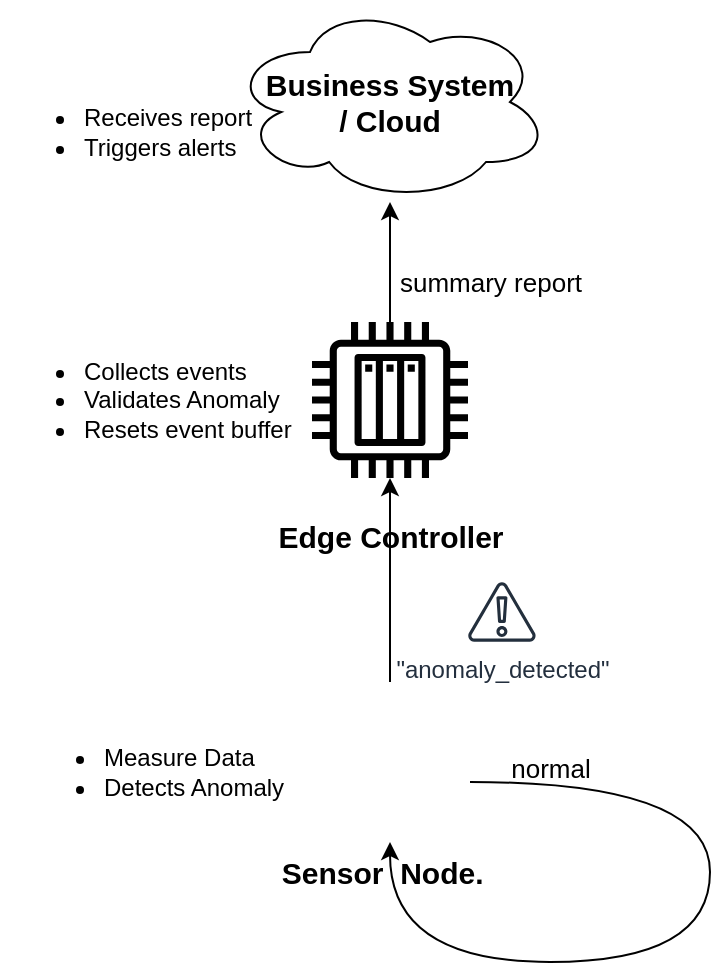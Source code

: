 <mxfile version="27.1.4">
  <diagram name="Seite-1" id="cLBjPwccnPh11wz8qvCx">
    <mxGraphModel dx="1426" dy="772" grid="1" gridSize="10" guides="1" tooltips="1" connect="1" arrows="1" fold="1" page="1" pageScale="1" pageWidth="827" pageHeight="1169" math="0" shadow="0">
      <root>
        <mxCell id="0" />
        <mxCell id="1" parent="0" />
        <mxCell id="zIm20l5blln_rBkpzBQ2-10" style="edgeStyle=orthogonalEdgeStyle;rounded=0;orthogonalLoop=1;jettySize=auto;html=1;" edge="1" parent="1" source="zIm20l5blln_rBkpzBQ2-1" target="zIm20l5blln_rBkpzBQ2-8">
          <mxGeometry relative="1" as="geometry" />
        </mxCell>
        <mxCell id="zIm20l5blln_rBkpzBQ2-1" value="&lt;font style=&quot;font-size: 15px;&quot;&gt;&lt;b&gt;Sensor&amp;nbsp; Node.&amp;nbsp;&amp;nbsp;&lt;/b&gt;&lt;/font&gt;" style="shape=image;html=1;verticalAlign=top;verticalLabelPosition=bottom;labelBackgroundColor=#ffffff;imageAspect=0;aspect=fixed;image=https://cdn3.iconfinder.com/data/icons/energy-and-power-glyph-24-px/24/Analog_device_gauge_gauge_meter_pressure_gauge_speedometer_1-128.png" vertex="1" parent="1">
          <mxGeometry x="350" y="490" width="80" height="80" as="geometry" />
        </mxCell>
        <mxCell id="zIm20l5blln_rBkpzBQ2-5" value="&quot;anomaly_detected&quot;" style="sketch=0;outlineConnect=0;fontColor=#232F3E;gradientColor=none;fillColor=#232F3D;strokeColor=none;dashed=0;verticalLabelPosition=bottom;verticalAlign=top;align=center;html=1;fontSize=12;fontStyle=0;aspect=fixed;pointerEvents=1;shape=mxgraph.aws4.alert;" vertex="1" parent="1">
          <mxGeometry x="429" y="440" width="33.92" height="30" as="geometry" />
        </mxCell>
        <mxCell id="zIm20l5blln_rBkpzBQ2-6" style="edgeStyle=orthogonalEdgeStyle;rounded=0;orthogonalLoop=1;jettySize=auto;html=1;curved=1;entryX=0.5;entryY=1;entryDx=0;entryDy=0;" edge="1" parent="1" source="zIm20l5blln_rBkpzBQ2-1" target="zIm20l5blln_rBkpzBQ2-1">
          <mxGeometry relative="1" as="geometry">
            <Array as="points">
              <mxPoint x="550" y="540" />
              <mxPoint x="550" y="630" />
              <mxPoint x="390" y="630" />
            </Array>
          </mxGeometry>
        </mxCell>
        <mxCell id="zIm20l5blln_rBkpzBQ2-7" value="&lt;font style=&quot;font-size: 13px;&quot;&gt;normal&lt;/font&gt;" style="text;html=1;align=center;verticalAlign=middle;resizable=0;points=[];autosize=1;strokeColor=none;fillColor=none;" vertex="1" parent="1">
          <mxGeometry x="440" y="518" width="60" height="30" as="geometry" />
        </mxCell>
        <mxCell id="zIm20l5blln_rBkpzBQ2-18" style="edgeStyle=orthogonalEdgeStyle;rounded=0;orthogonalLoop=1;jettySize=auto;html=1;" edge="1" parent="1" source="zIm20l5blln_rBkpzBQ2-8" target="zIm20l5blln_rBkpzBQ2-15">
          <mxGeometry relative="1" as="geometry" />
        </mxCell>
        <mxCell id="zIm20l5blln_rBkpzBQ2-8" value="&lt;h3&gt;&lt;font style=&quot;color: rgb(0, 0, 0); font-size: 15px;&quot;&gt;Edge Controller&lt;/font&gt;&lt;/h3&gt;" style="sketch=0;outlineConnect=0;dashed=0;verticalLabelPosition=bottom;verticalAlign=top;align=center;html=1;fontSize=12;fontStyle=0;aspect=fixed;pointerEvents=1;shape=mxgraph.aws4.iot_thing_plc;fillColor=light-dark(#000000, #198cc4);fontColor=#ffffff;strokeColor=#006EAF;" vertex="1" parent="1">
          <mxGeometry x="351" y="310" width="78" height="78" as="geometry" />
        </mxCell>
        <mxCell id="zIm20l5blln_rBkpzBQ2-15" value="&lt;font style=&quot;font-size: 15px;&quot;&gt;&lt;b style=&quot;&quot;&gt;Business System&lt;/b&gt;&lt;/font&gt;&lt;div&gt;&lt;font style=&quot;font-size: 15px;&quot;&gt;&lt;b style=&quot;&quot;&gt;/ Cloud&lt;/b&gt;&lt;/font&gt;&lt;/div&gt;" style="ellipse;shape=cloud;whiteSpace=wrap;html=1;" vertex="1" parent="1">
          <mxGeometry x="310" y="150" width="160" height="100" as="geometry" />
        </mxCell>
        <mxCell id="zIm20l5blln_rBkpzBQ2-16" value="&lt;ul&gt;&lt;li&gt;Measure Data&lt;/li&gt;&lt;li&gt;Detects Anomaly&lt;/li&gt;&lt;/ul&gt;" style="text;html=1;align=left;verticalAlign=middle;resizable=0;points=[];autosize=1;strokeColor=none;fillColor=none;" vertex="1" parent="1">
          <mxGeometry x="205" y="500" width="150" height="70" as="geometry" />
        </mxCell>
        <mxCell id="zIm20l5blln_rBkpzBQ2-17" value="&lt;ul&gt;&lt;li&gt;&lt;span style=&quot;background-color: transparent; color: light-dark(rgb(0, 0, 0), rgb(255, 255, 255));&quot;&gt;Collects events&lt;/span&gt;&lt;/li&gt;&lt;li&gt;&lt;span style=&quot;background-color: transparent; color: light-dark(rgb(0, 0, 0), rgb(255, 255, 255));&quot;&gt;Validates Anomaly&lt;/span&gt;&lt;/li&gt;&lt;li&gt;&lt;span style=&quot;background-color: transparent; color: light-dark(rgb(0, 0, 0), rgb(255, 255, 255));&quot;&gt;Resets event buffer&lt;/span&gt;&lt;/li&gt;&lt;/ul&gt;" style="text;html=1;align=left;verticalAlign=middle;resizable=0;points=[];autosize=1;strokeColor=none;fillColor=none;" vertex="1" parent="1">
          <mxGeometry x="195" y="309" width="170" height="80" as="geometry" />
        </mxCell>
        <mxCell id="zIm20l5blln_rBkpzBQ2-19" value="&lt;font style=&quot;font-size: 13px;&quot;&gt;summary report&lt;/font&gt;" style="edgeLabel;html=1;align=center;verticalAlign=middle;resizable=0;points=[];" vertex="1" connectable="0" parent="1">
          <mxGeometry x="440" y="290" as="geometry" />
        </mxCell>
        <mxCell id="zIm20l5blln_rBkpzBQ2-20" value="&lt;ul&gt;&lt;li&gt;&lt;span style=&quot;background-color: transparent; color: light-dark(rgb(0, 0, 0), rgb(255, 255, 255));&quot;&gt;Receives report&lt;/span&gt;&lt;/li&gt;&lt;li&gt;Triggers alerts&lt;/li&gt;&lt;/ul&gt;" style="text;html=1;align=left;verticalAlign=middle;resizable=0;points=[];autosize=1;strokeColor=none;fillColor=none;" vertex="1" parent="1">
          <mxGeometry x="195" y="180" width="150" height="70" as="geometry" />
        </mxCell>
      </root>
    </mxGraphModel>
  </diagram>
</mxfile>
